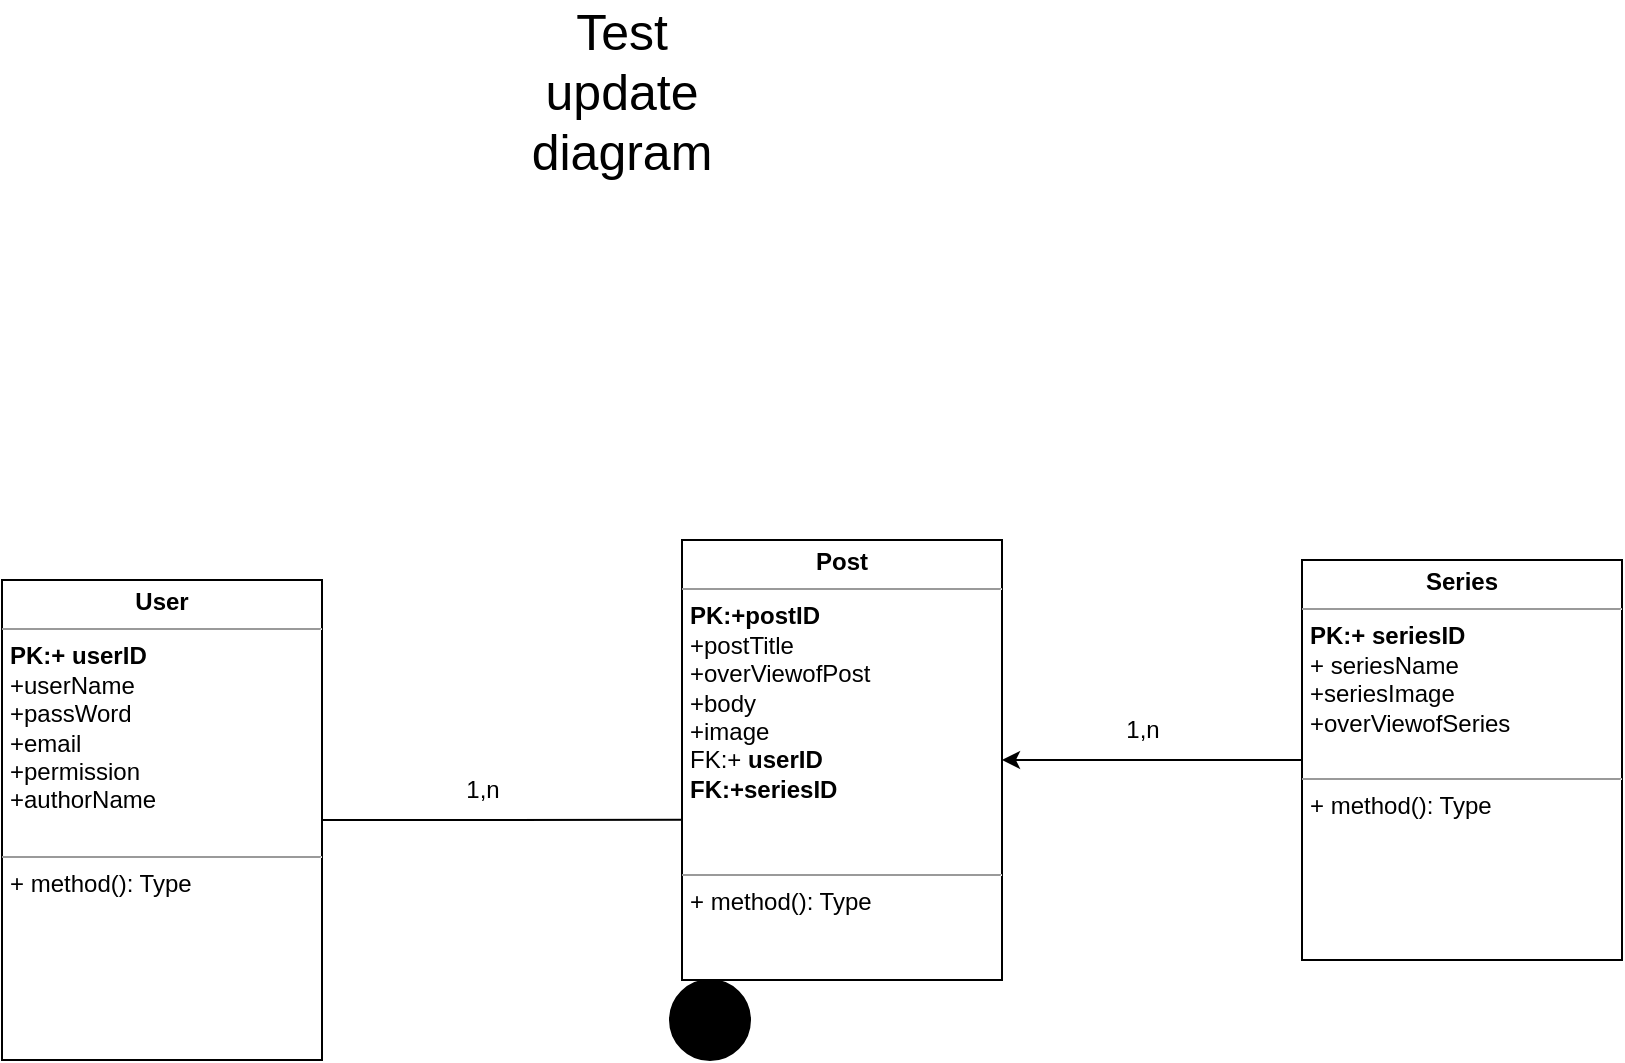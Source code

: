 <mxfile version="21.7.5" type="github">
  <diagram id="C5RBs43oDa-KdzZeNtuy" name="Demo Class Diagram">
    <mxGraphModel dx="954" dy="647" grid="1" gridSize="10" guides="1" tooltips="1" connect="1" arrows="1" fold="1" page="1" pageScale="1" pageWidth="827" pageHeight="1169" math="0" shadow="0">
      <root>
        <mxCell id="WIyWlLk6GJQsqaUBKTNV-0" />
        <mxCell id="WIyWlLk6GJQsqaUBKTNV-1" parent="WIyWlLk6GJQsqaUBKTNV-0" />
        <mxCell id="JOsmvyk3Kzr-AjyMZDF_-0" value="" style="shape=ellipse;html=1;fillColor=strokeColor;fontSize=18;fontColor=#ffffff;" parent="WIyWlLk6GJQsqaUBKTNV-1" vertex="1">
          <mxGeometry x="394" y="510" width="40" height="40" as="geometry" />
        </mxCell>
        <mxCell id="gobYm3UmuIn_y6GJlnak-0" value="&lt;font style=&quot;font-size: 25px;&quot;&gt;Test update diagram&lt;/font&gt;" style="text;html=1;strokeColor=none;fillColor=none;align=center;verticalAlign=middle;whiteSpace=wrap;rounded=0;" parent="WIyWlLk6GJQsqaUBKTNV-1" vertex="1">
          <mxGeometry x="340" y="50" width="60" height="30" as="geometry" />
        </mxCell>
        <mxCell id="uLR3c1GkqGxWioVNtNUL-13" style="edgeStyle=orthogonalEdgeStyle;rounded=0;orthogonalLoop=1;jettySize=auto;html=1;entryX=0.063;entryY=0.636;entryDx=0;entryDy=0;entryPerimeter=0;" edge="1" parent="WIyWlLk6GJQsqaUBKTNV-1" source="uLR3c1GkqGxWioVNtNUL-5" target="uLR3c1GkqGxWioVNtNUL-10">
          <mxGeometry relative="1" as="geometry" />
        </mxCell>
        <mxCell id="uLR3c1GkqGxWioVNtNUL-5" value="&lt;p style=&quot;margin:0px;margin-top:4px;text-align:center;&quot;&gt;&lt;b&gt;User&lt;/b&gt;&lt;/p&gt;&lt;hr size=&quot;1&quot;&gt;&lt;p style=&quot;margin:0px;margin-left:4px;&quot;&gt;&lt;b&gt;PK:+ userID&lt;/b&gt;&lt;/p&gt;&lt;p style=&quot;margin:0px;margin-left:4px;&quot;&gt;+userName&lt;/p&gt;&lt;p style=&quot;margin:0px;margin-left:4px;&quot;&gt;+passWord&lt;/p&gt;&lt;p style=&quot;margin:0px;margin-left:4px;&quot;&gt;+email&lt;/p&gt;&lt;p style=&quot;margin:0px;margin-left:4px;&quot;&gt;+permission&lt;/p&gt;&lt;p style=&quot;margin:0px;margin-left:4px;&quot;&gt;+authorName&lt;/p&gt;&lt;p style=&quot;margin:0px;margin-left:4px;&quot;&gt;&lt;br&gt;&lt;/p&gt;&lt;hr size=&quot;1&quot;&gt;&lt;p style=&quot;margin:0px;margin-left:4px;&quot;&gt;+ method(): Type&lt;/p&gt;" style="verticalAlign=top;align=left;overflow=fill;fontSize=12;fontFamily=Helvetica;html=1;whiteSpace=wrap;" vertex="1" parent="WIyWlLk6GJQsqaUBKTNV-1">
          <mxGeometry x="60" y="310" width="160" height="240" as="geometry" />
        </mxCell>
        <mxCell id="uLR3c1GkqGxWioVNtNUL-10" value="&lt;p style=&quot;margin:0px;margin-top:4px;text-align:center;&quot;&gt;&lt;b&gt;Post&lt;/b&gt;&lt;/p&gt;&lt;hr size=&quot;1&quot;&gt;&lt;p style=&quot;margin:0px;margin-left:4px;&quot;&gt;&lt;b&gt;PK:+postID&lt;/b&gt;&lt;/p&gt;&lt;p style=&quot;margin:0px;margin-left:4px;&quot;&gt;+postTitle&lt;/p&gt;&lt;p style=&quot;margin:0px;margin-left:4px;&quot;&gt;+overViewofPost&lt;/p&gt;&lt;p style=&quot;margin:0px;margin-left:4px;&quot;&gt;+body&lt;/p&gt;&lt;p style=&quot;margin:0px;margin-left:4px;&quot;&gt;+image&lt;/p&gt;&lt;p style=&quot;margin:0px;margin-left:4px;&quot;&gt;FK:+&lt;b style=&quot;border-color: var(--border-color);&quot;&gt;&amp;nbsp;userID&lt;/b&gt;&lt;/p&gt;&lt;p style=&quot;margin:0px;margin-left:4px;&quot;&gt;&lt;b&gt;FK:+seriesID&lt;/b&gt;&lt;/p&gt;&lt;div&gt;&lt;b style=&quot;border-color: var(--border-color);&quot;&gt;&lt;br&gt;&lt;/b&gt;&lt;/div&gt;&lt;p style=&quot;margin:0px;margin-left:4px;&quot;&gt;&lt;br&gt;&lt;/p&gt;&lt;hr size=&quot;1&quot;&gt;&lt;p style=&quot;margin:0px;margin-left:4px;&quot;&gt;+ method(): Type&lt;/p&gt;" style="verticalAlign=top;align=left;overflow=fill;fontSize=12;fontFamily=Helvetica;html=1;whiteSpace=wrap;" vertex="1" parent="WIyWlLk6GJQsqaUBKTNV-1">
          <mxGeometry x="400" y="290" width="160" height="220" as="geometry" />
        </mxCell>
        <mxCell id="uLR3c1GkqGxWioVNtNUL-17" style="edgeStyle=orthogonalEdgeStyle;rounded=0;orthogonalLoop=1;jettySize=auto;html=1;" edge="1" parent="WIyWlLk6GJQsqaUBKTNV-1" source="uLR3c1GkqGxWioVNtNUL-11" target="uLR3c1GkqGxWioVNtNUL-10">
          <mxGeometry relative="1" as="geometry" />
        </mxCell>
        <mxCell id="uLR3c1GkqGxWioVNtNUL-11" value="&lt;p style=&quot;margin:0px;margin-top:4px;text-align:center;&quot;&gt;&lt;b&gt;Series&lt;/b&gt;&lt;/p&gt;&lt;hr size=&quot;1&quot;&gt;&lt;p style=&quot;margin:0px;margin-left:4px;&quot;&gt;&lt;b&gt;PK:+ seriesID&lt;/b&gt;&lt;/p&gt;&lt;p style=&quot;margin:0px;margin-left:4px;&quot;&gt;+ seriesName&lt;/p&gt;&lt;p style=&quot;margin:0px;margin-left:4px;&quot;&gt;+seriesImage&lt;/p&gt;&lt;p style=&quot;margin:0px;margin-left:4px;&quot;&gt;+overViewofSeries&lt;/p&gt;&lt;p style=&quot;margin:0px;margin-left:4px;&quot;&gt;&lt;br&gt;&lt;/p&gt;&lt;hr size=&quot;1&quot;&gt;&lt;p style=&quot;margin:0px;margin-left:4px;&quot;&gt;+ method(): Type&lt;/p&gt;" style="verticalAlign=top;align=left;overflow=fill;fontSize=12;fontFamily=Helvetica;html=1;whiteSpace=wrap;" vertex="1" parent="WIyWlLk6GJQsqaUBKTNV-1">
          <mxGeometry x="710" y="300" width="160" height="200" as="geometry" />
        </mxCell>
        <mxCell id="uLR3c1GkqGxWioVNtNUL-15" value="1,n" style="text;html=1;align=center;verticalAlign=middle;resizable=0;points=[];autosize=1;strokeColor=none;fillColor=none;" vertex="1" parent="WIyWlLk6GJQsqaUBKTNV-1">
          <mxGeometry x="280" y="400" width="40" height="30" as="geometry" />
        </mxCell>
        <mxCell id="uLR3c1GkqGxWioVNtNUL-18" value="1,n&lt;br&gt;" style="text;html=1;align=center;verticalAlign=middle;resizable=0;points=[];autosize=1;strokeColor=none;fillColor=none;" vertex="1" parent="WIyWlLk6GJQsqaUBKTNV-1">
          <mxGeometry x="610" y="370" width="40" height="30" as="geometry" />
        </mxCell>
      </root>
    </mxGraphModel>
  </diagram>
</mxfile>
